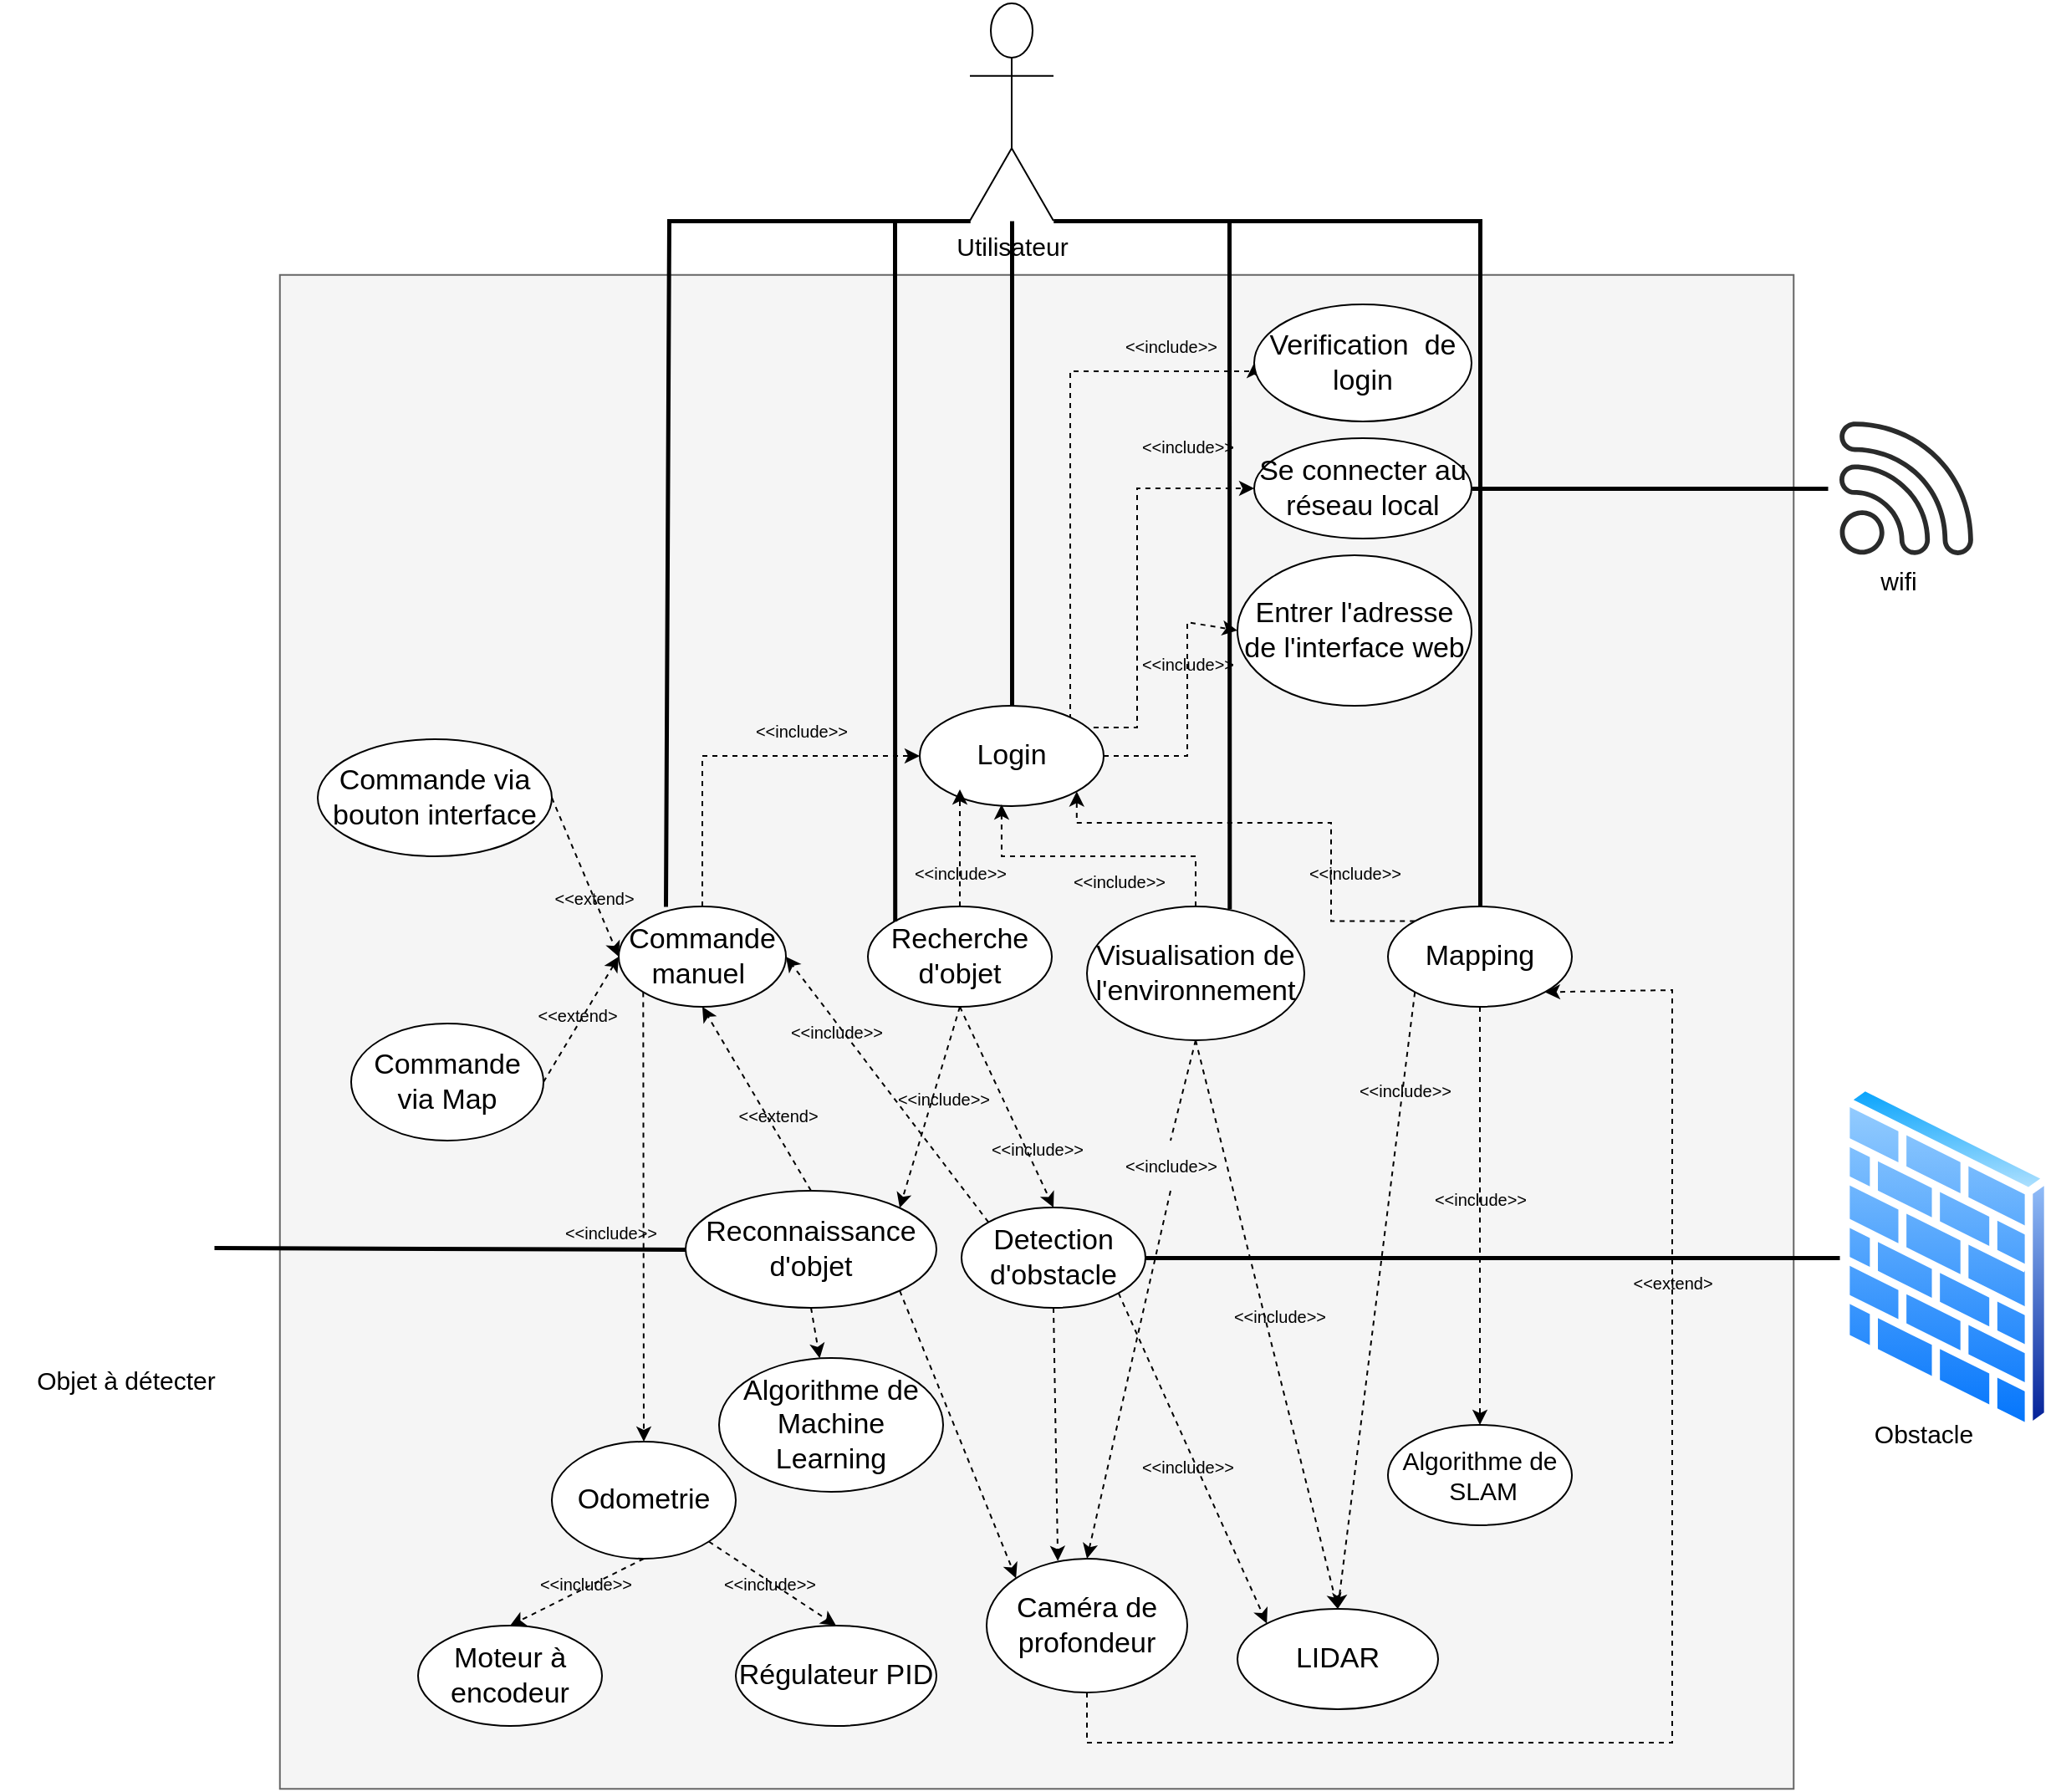 <mxfile version="20.8.18" type="github">
  <diagram name="Page-1" id="Dn73y9k9ntJR02xOjBfo">
    <mxGraphModel dx="3170" dy="2142" grid="1" gridSize="10" guides="1" tooltips="1" connect="1" arrows="1" fold="1" page="1" pageScale="1" pageWidth="827" pageHeight="1169" math="0" shadow="0">
      <root>
        <mxCell id="0" />
        <mxCell id="1" parent="0" />
        <mxCell id="YcY5wflO2p1K-p8oIMmG-3" value="" style="whiteSpace=wrap;html=1;aspect=fixed;fillColor=#f5f5f5;strokeColor=#666666;fontColor=#333333;" vertex="1" parent="1">
          <mxGeometry x="17.38" y="62.38" width="905.25" height="905.25" as="geometry" />
        </mxCell>
        <mxCell id="YcY5wflO2p1K-p8oIMmG-34" style="edgeStyle=orthogonalEdgeStyle;rounded=0;orthogonalLoop=1;jettySize=auto;html=1;exitX=1;exitY=0.5;exitDx=0;exitDy=0;entryX=0;entryY=0.5;entryDx=0;entryDy=0;dashed=1;" edge="1" parent="1" source="YcY5wflO2p1K-p8oIMmG-4" target="YcY5wflO2p1K-p8oIMmG-10">
          <mxGeometry relative="1" as="geometry">
            <Array as="points">
              <mxPoint x="490" y="350" />
              <mxPoint x="490" y="120" />
            </Array>
          </mxGeometry>
        </mxCell>
        <mxCell id="YcY5wflO2p1K-p8oIMmG-101" style="edgeStyle=none;rounded=0;orthogonalLoop=1;jettySize=auto;html=1;exitX=0.945;exitY=0.217;exitDx=0;exitDy=0;entryX=0;entryY=0.5;entryDx=0;entryDy=0;dashed=1;exitPerimeter=0;" edge="1" parent="1" source="YcY5wflO2p1K-p8oIMmG-4" target="YcY5wflO2p1K-p8oIMmG-99">
          <mxGeometry relative="1" as="geometry">
            <Array as="points">
              <mxPoint x="530" y="333" />
              <mxPoint x="530" y="190" />
            </Array>
          </mxGeometry>
        </mxCell>
        <mxCell id="YcY5wflO2p1K-p8oIMmG-102" style="edgeStyle=none;rounded=0;orthogonalLoop=1;jettySize=auto;html=1;exitX=1;exitY=0.5;exitDx=0;exitDy=0;entryX=0;entryY=0.5;entryDx=0;entryDy=0;dashed=1;" edge="1" parent="1" source="YcY5wflO2p1K-p8oIMmG-4" target="YcY5wflO2p1K-p8oIMmG-100">
          <mxGeometry relative="1" as="geometry">
            <Array as="points">
              <mxPoint x="560" y="350" />
              <mxPoint x="560" y="270" />
            </Array>
          </mxGeometry>
        </mxCell>
        <mxCell id="YcY5wflO2p1K-p8oIMmG-4" value="Login" style="ellipse;whiteSpace=wrap;html=1;fontSize=17;" vertex="1" parent="1">
          <mxGeometry x="400" y="320" width="110" height="60" as="geometry" />
        </mxCell>
        <mxCell id="YcY5wflO2p1K-p8oIMmG-30" style="edgeStyle=orthogonalEdgeStyle;rounded=0;orthogonalLoop=1;jettySize=auto;html=1;exitX=0.5;exitY=0;exitDx=0;exitDy=0;entryX=0;entryY=0.5;entryDx=0;entryDy=0;dashed=1;" edge="1" parent="1" source="YcY5wflO2p1K-p8oIMmG-5" target="YcY5wflO2p1K-p8oIMmG-4">
          <mxGeometry relative="1" as="geometry" />
        </mxCell>
        <mxCell id="YcY5wflO2p1K-p8oIMmG-73" style="edgeStyle=none;rounded=0;orthogonalLoop=1;jettySize=auto;html=1;exitX=0;exitY=1;exitDx=0;exitDy=0;entryX=0.5;entryY=0;entryDx=0;entryDy=0;dashed=1;" edge="1" parent="1" source="YcY5wflO2p1K-p8oIMmG-5" target="YcY5wflO2p1K-p8oIMmG-12">
          <mxGeometry relative="1" as="geometry" />
        </mxCell>
        <mxCell id="YcY5wflO2p1K-p8oIMmG-5" value="Commande manuel&amp;nbsp;" style="ellipse;whiteSpace=wrap;html=1;fontSize=17;" vertex="1" parent="1">
          <mxGeometry x="220" y="440" width="100" height="60" as="geometry" />
        </mxCell>
        <mxCell id="YcY5wflO2p1K-p8oIMmG-33" style="edgeStyle=orthogonalEdgeStyle;rounded=0;orthogonalLoop=1;jettySize=auto;html=1;exitX=0;exitY=0;exitDx=0;exitDy=0;entryX=1;entryY=1;entryDx=0;entryDy=0;dashed=1;" edge="1" parent="1" source="YcY5wflO2p1K-p8oIMmG-6" target="YcY5wflO2p1K-p8oIMmG-4">
          <mxGeometry relative="1" as="geometry">
            <Array as="points">
              <mxPoint x="646" y="390" />
              <mxPoint x="494" y="390" />
            </Array>
          </mxGeometry>
        </mxCell>
        <mxCell id="YcY5wflO2p1K-p8oIMmG-77" style="edgeStyle=none;rounded=0;orthogonalLoop=1;jettySize=auto;html=1;exitX=0.5;exitY=1;exitDx=0;exitDy=0;entryX=0.5;entryY=0;entryDx=0;entryDy=0;dashed=1;" edge="1" parent="1" source="YcY5wflO2p1K-p8oIMmG-6" target="YcY5wflO2p1K-p8oIMmG-16">
          <mxGeometry relative="1" as="geometry">
            <Array as="points" />
          </mxGeometry>
        </mxCell>
        <mxCell id="YcY5wflO2p1K-p8oIMmG-95" style="edgeStyle=none;rounded=0;orthogonalLoop=1;jettySize=auto;html=1;exitX=0;exitY=1;exitDx=0;exitDy=0;dashed=1;" edge="1" parent="1" source="YcY5wflO2p1K-p8oIMmG-6">
          <mxGeometry relative="1" as="geometry">
            <mxPoint x="650" y="860" as="targetPoint" />
          </mxGeometry>
        </mxCell>
        <mxCell id="YcY5wflO2p1K-p8oIMmG-6" value="Mapping" style="ellipse;whiteSpace=wrap;html=1;fontSize=17;" vertex="1" parent="1">
          <mxGeometry x="680" y="440" width="110" height="60" as="geometry" />
        </mxCell>
        <mxCell id="YcY5wflO2p1K-p8oIMmG-32" style="edgeStyle=orthogonalEdgeStyle;rounded=0;orthogonalLoop=1;jettySize=auto;html=1;exitX=0.5;exitY=0;exitDx=0;exitDy=0;entryX=0.445;entryY=0.983;entryDx=0;entryDy=0;entryPerimeter=0;dashed=1;" edge="1" parent="1" source="YcY5wflO2p1K-p8oIMmG-8" target="YcY5wflO2p1K-p8oIMmG-4">
          <mxGeometry relative="1" as="geometry" />
        </mxCell>
        <mxCell id="YcY5wflO2p1K-p8oIMmG-93" style="edgeStyle=none;rounded=0;orthogonalLoop=1;jettySize=auto;html=1;exitX=0.5;exitY=1;exitDx=0;exitDy=0;entryX=0.5;entryY=0;entryDx=0;entryDy=0;dashed=1;startArrow=none;" edge="1" parent="1" source="YcY5wflO2p1K-p8oIMmG-125" target="YcY5wflO2p1K-p8oIMmG-18">
          <mxGeometry relative="1" as="geometry" />
        </mxCell>
        <mxCell id="YcY5wflO2p1K-p8oIMmG-94" style="edgeStyle=none;rounded=0;orthogonalLoop=1;jettySize=auto;html=1;exitX=0.5;exitY=1;exitDx=0;exitDy=0;entryX=0.5;entryY=0;entryDx=0;entryDy=0;dashed=1;" edge="1" parent="1" source="YcY5wflO2p1K-p8oIMmG-8" target="YcY5wflO2p1K-p8oIMmG-17">
          <mxGeometry relative="1" as="geometry" />
        </mxCell>
        <mxCell id="YcY5wflO2p1K-p8oIMmG-8" value="Visualisation de l&#39;environnement" style="ellipse;whiteSpace=wrap;html=1;fontSize=17;" vertex="1" parent="1">
          <mxGeometry x="500" y="440" width="130" height="80" as="geometry" />
        </mxCell>
        <mxCell id="YcY5wflO2p1K-p8oIMmG-31" style="edgeStyle=orthogonalEdgeStyle;rounded=0;orthogonalLoop=1;jettySize=auto;html=1;exitX=0.5;exitY=0;exitDx=0;exitDy=0;dashed=1;" edge="1" parent="1" source="YcY5wflO2p1K-p8oIMmG-9">
          <mxGeometry relative="1" as="geometry">
            <mxPoint x="424" y="370" as="targetPoint" />
          </mxGeometry>
        </mxCell>
        <mxCell id="YcY5wflO2p1K-p8oIMmG-72" style="edgeStyle=none;rounded=0;orthogonalLoop=1;jettySize=auto;html=1;exitX=0.5;exitY=1;exitDx=0;exitDy=0;entryX=0.5;entryY=0;entryDx=0;entryDy=0;dashed=1;" edge="1" parent="1" source="YcY5wflO2p1K-p8oIMmG-9" target="YcY5wflO2p1K-p8oIMmG-14">
          <mxGeometry relative="1" as="geometry" />
        </mxCell>
        <mxCell id="YcY5wflO2p1K-p8oIMmG-74" style="edgeStyle=none;rounded=0;orthogonalLoop=1;jettySize=auto;html=1;exitX=0.5;exitY=1;exitDx=0;exitDy=0;entryX=1;entryY=0;entryDx=0;entryDy=0;dashed=1;" edge="1" parent="1" source="YcY5wflO2p1K-p8oIMmG-9" target="YcY5wflO2p1K-p8oIMmG-11">
          <mxGeometry relative="1" as="geometry" />
        </mxCell>
        <mxCell id="YcY5wflO2p1K-p8oIMmG-9" value="Recherche d&#39;objet" style="ellipse;whiteSpace=wrap;html=1;fontSize=17;" vertex="1" parent="1">
          <mxGeometry x="369" y="440" width="110" height="60" as="geometry" />
        </mxCell>
        <mxCell id="YcY5wflO2p1K-p8oIMmG-10" value="&lt;font style=&quot;font-size: 17px;&quot;&gt;Verification &amp;nbsp;de login&lt;/font&gt;" style="ellipse;whiteSpace=wrap;html=1;fontSize=17;" vertex="1" parent="1">
          <mxGeometry x="600" y="80" width="130" height="70" as="geometry" />
        </mxCell>
        <mxCell id="YcY5wflO2p1K-p8oIMmG-71" style="edgeStyle=none;rounded=0;orthogonalLoop=1;jettySize=auto;html=1;exitX=0.5;exitY=0;exitDx=0;exitDy=0;entryX=0.5;entryY=1;entryDx=0;entryDy=0;dashed=1;" edge="1" parent="1" source="YcY5wflO2p1K-p8oIMmG-11" target="YcY5wflO2p1K-p8oIMmG-5">
          <mxGeometry relative="1" as="geometry" />
        </mxCell>
        <mxCell id="YcY5wflO2p1K-p8oIMmG-79" style="edgeStyle=none;rounded=0;orthogonalLoop=1;jettySize=auto;html=1;exitX=0.5;exitY=1;exitDx=0;exitDy=0;dashed=1;" edge="1" parent="1" source="YcY5wflO2p1K-p8oIMmG-11" target="YcY5wflO2p1K-p8oIMmG-15">
          <mxGeometry relative="1" as="geometry" />
        </mxCell>
        <mxCell id="YcY5wflO2p1K-p8oIMmG-90" style="edgeStyle=none;rounded=0;orthogonalLoop=1;jettySize=auto;html=1;exitX=1;exitY=1;exitDx=0;exitDy=0;entryX=0;entryY=0;entryDx=0;entryDy=0;dashed=1;" edge="1" parent="1" source="YcY5wflO2p1K-p8oIMmG-11" target="YcY5wflO2p1K-p8oIMmG-18">
          <mxGeometry relative="1" as="geometry" />
        </mxCell>
        <mxCell id="YcY5wflO2p1K-p8oIMmG-11" value="Reconnaissance d&#39;objet" style="ellipse;whiteSpace=wrap;html=1;fontSize=17;" vertex="1" parent="1">
          <mxGeometry x="260" y="610" width="150" height="70" as="geometry" />
        </mxCell>
        <mxCell id="YcY5wflO2p1K-p8oIMmG-82" style="edgeStyle=none;rounded=0;orthogonalLoop=1;jettySize=auto;html=1;exitX=0.5;exitY=1;exitDx=0;exitDy=0;entryX=0.5;entryY=0;entryDx=0;entryDy=0;dashed=1;" edge="1" parent="1" source="YcY5wflO2p1K-p8oIMmG-12" target="YcY5wflO2p1K-p8oIMmG-19">
          <mxGeometry relative="1" as="geometry" />
        </mxCell>
        <mxCell id="YcY5wflO2p1K-p8oIMmG-84" style="edgeStyle=none;rounded=0;orthogonalLoop=1;jettySize=auto;html=1;exitX=1;exitY=1;exitDx=0;exitDy=0;entryX=0.5;entryY=0;entryDx=0;entryDy=0;dashed=1;" edge="1" parent="1" source="YcY5wflO2p1K-p8oIMmG-12" target="YcY5wflO2p1K-p8oIMmG-83">
          <mxGeometry relative="1" as="geometry" />
        </mxCell>
        <mxCell id="YcY5wflO2p1K-p8oIMmG-12" value="Odometrie" style="ellipse;whiteSpace=wrap;html=1;fontSize=17;" vertex="1" parent="1">
          <mxGeometry x="180" y="760" width="110" height="70" as="geometry" />
        </mxCell>
        <mxCell id="YcY5wflO2p1K-p8oIMmG-89" style="edgeStyle=none;rounded=0;orthogonalLoop=1;jettySize=auto;html=1;exitX=0.5;exitY=1;exitDx=0;exitDy=0;entryX=0.355;entryY=0.017;entryDx=0;entryDy=0;dashed=1;entryPerimeter=0;" edge="1" parent="1" source="YcY5wflO2p1K-p8oIMmG-14" target="YcY5wflO2p1K-p8oIMmG-18">
          <mxGeometry relative="1" as="geometry" />
        </mxCell>
        <mxCell id="YcY5wflO2p1K-p8oIMmG-128" style="edgeStyle=none;rounded=0;orthogonalLoop=1;jettySize=auto;html=1;exitX=1;exitY=1;exitDx=0;exitDy=0;entryX=0;entryY=0;entryDx=0;entryDy=0;dashed=1;fontSize=10;" edge="1" parent="1" source="YcY5wflO2p1K-p8oIMmG-14" target="YcY5wflO2p1K-p8oIMmG-17">
          <mxGeometry relative="1" as="geometry" />
        </mxCell>
        <mxCell id="YcY5wflO2p1K-p8oIMmG-147" style="edgeStyle=none;rounded=0;orthogonalLoop=1;jettySize=auto;html=1;exitX=0;exitY=0;exitDx=0;exitDy=0;entryX=1;entryY=0.5;entryDx=0;entryDy=0;dashed=1;fontSize=15;" edge="1" parent="1" source="YcY5wflO2p1K-p8oIMmG-14" target="YcY5wflO2p1K-p8oIMmG-5">
          <mxGeometry relative="1" as="geometry" />
        </mxCell>
        <mxCell id="YcY5wflO2p1K-p8oIMmG-14" value="Detection d&#39;obstacle" style="ellipse;whiteSpace=wrap;html=1;fontSize=17;" vertex="1" parent="1">
          <mxGeometry x="425" y="620" width="110" height="60" as="geometry" />
        </mxCell>
        <mxCell id="YcY5wflO2p1K-p8oIMmG-15" value="Algorithme de Machine Learning" style="ellipse;whiteSpace=wrap;html=1;fontSize=17;" vertex="1" parent="1">
          <mxGeometry x="280" y="710" width="134" height="80" as="geometry" />
        </mxCell>
        <mxCell id="YcY5wflO2p1K-p8oIMmG-16" value="Algorithme de &amp;nbsp;SLAM" style="ellipse;whiteSpace=wrap;html=1;fontSize=15;" vertex="1" parent="1">
          <mxGeometry x="680" y="750" width="110" height="60" as="geometry" />
        </mxCell>
        <mxCell id="YcY5wflO2p1K-p8oIMmG-17" value="LIDAR" style="ellipse;whiteSpace=wrap;html=1;fontSize=17;" vertex="1" parent="1">
          <mxGeometry x="590" y="860" width="120" height="60" as="geometry" />
        </mxCell>
        <mxCell id="YcY5wflO2p1K-p8oIMmG-96" style="edgeStyle=none;rounded=0;orthogonalLoop=1;jettySize=auto;html=1;exitX=0.5;exitY=1;exitDx=0;exitDy=0;entryX=1;entryY=1;entryDx=0;entryDy=0;dashed=1;" edge="1" parent="1" source="YcY5wflO2p1K-p8oIMmG-18" target="YcY5wflO2p1K-p8oIMmG-6">
          <mxGeometry relative="1" as="geometry">
            <Array as="points">
              <mxPoint x="500" y="940" />
              <mxPoint x="850" y="940" />
              <mxPoint x="850" y="490" />
            </Array>
          </mxGeometry>
        </mxCell>
        <mxCell id="YcY5wflO2p1K-p8oIMmG-18" value="Caméra de profondeur" style="ellipse;whiteSpace=wrap;html=1;fontSize=17;" vertex="1" parent="1">
          <mxGeometry x="440" y="830" width="120" height="80" as="geometry" />
        </mxCell>
        <mxCell id="YcY5wflO2p1K-p8oIMmG-19" value="Moteur à encodeur" style="ellipse;whiteSpace=wrap;html=1;fontSize=17;" vertex="1" parent="1">
          <mxGeometry x="100" y="870" width="110" height="60" as="geometry" />
        </mxCell>
        <mxCell id="YcY5wflO2p1K-p8oIMmG-38" value="" style="endArrow=none;html=1;rounded=0;exitX=0.5;exitY=0;exitDx=0;exitDy=0;strokeWidth=2.5;startArrow=none;" edge="1" parent="1" source="YcY5wflO2p1K-p8oIMmG-2">
          <mxGeometry width="50" height="50" relative="1" as="geometry">
            <mxPoint x="400" y="410" as="sourcePoint" />
            <mxPoint x="460" y="-80" as="targetPoint" />
          </mxGeometry>
        </mxCell>
        <mxCell id="YcY5wflO2p1K-p8oIMmG-40" value="" style="endArrow=none;html=1;rounded=0;entryX=0;entryY=1;entryDx=0;entryDy=0;entryPerimeter=0;exitX=0.28;exitY=0;exitDx=0;exitDy=0;exitPerimeter=0;strokeWidth=2.5;" edge="1" parent="1" source="YcY5wflO2p1K-p8oIMmG-5" target="YcY5wflO2p1K-p8oIMmG-2">
          <mxGeometry width="50" height="50" relative="1" as="geometry">
            <mxPoint x="400" y="410" as="sourcePoint" />
            <mxPoint x="450" y="360" as="targetPoint" />
            <Array as="points">
              <mxPoint x="250" y="30" />
            </Array>
          </mxGeometry>
        </mxCell>
        <mxCell id="YcY5wflO2p1K-p8oIMmG-57" value="" style="endArrow=none;html=1;rounded=0;entryX=1;entryY=1;entryDx=0;entryDy=0;entryPerimeter=0;exitX=0.5;exitY=0;exitDx=0;exitDy=0;strokeWidth=2.5;" edge="1" parent="1" source="YcY5wflO2p1K-p8oIMmG-6" target="YcY5wflO2p1K-p8oIMmG-2">
          <mxGeometry width="50" height="50" relative="1" as="geometry">
            <mxPoint x="400" y="410" as="sourcePoint" />
            <mxPoint x="450" y="360" as="targetPoint" />
            <Array as="points">
              <mxPoint x="735" y="30" />
            </Array>
          </mxGeometry>
        </mxCell>
        <mxCell id="YcY5wflO2p1K-p8oIMmG-58" value="" style="endArrow=none;html=1;rounded=0;exitX=0;exitY=0;exitDx=0;exitDy=0;entryX=0;entryY=1;entryDx=0;entryDy=0;entryPerimeter=0;strokeWidth=2.5;" edge="1" parent="1" source="YcY5wflO2p1K-p8oIMmG-9" target="YcY5wflO2p1K-p8oIMmG-2">
          <mxGeometry width="50" height="50" relative="1" as="geometry">
            <mxPoint x="400" y="410" as="sourcePoint" />
            <mxPoint x="450" y="360" as="targetPoint" />
            <Array as="points">
              <mxPoint x="385" y="260" />
              <mxPoint x="385" y="30" />
            </Array>
          </mxGeometry>
        </mxCell>
        <mxCell id="YcY5wflO2p1K-p8oIMmG-59" value="" style="endArrow=none;html=1;rounded=0;entryX=1;entryY=1;entryDx=0;entryDy=0;entryPerimeter=0;exitX=0.655;exitY=0.017;exitDx=0;exitDy=0;exitPerimeter=0;strokeWidth=2.5;" edge="1" parent="1" source="YcY5wflO2p1K-p8oIMmG-8" target="YcY5wflO2p1K-p8oIMmG-2">
          <mxGeometry width="50" height="50" relative="1" as="geometry">
            <mxPoint x="400" y="410" as="sourcePoint" />
            <mxPoint x="450" y="360" as="targetPoint" />
            <Array as="points">
              <mxPoint x="585" y="30" />
            </Array>
          </mxGeometry>
        </mxCell>
        <mxCell id="YcY5wflO2p1K-p8oIMmG-69" style="edgeStyle=none;rounded=0;orthogonalLoop=1;jettySize=auto;html=1;exitX=1;exitY=0.5;exitDx=0;exitDy=0;entryX=0;entryY=0.5;entryDx=0;entryDy=0;dashed=1;" edge="1" parent="1" source="YcY5wflO2p1K-p8oIMmG-64" target="YcY5wflO2p1K-p8oIMmG-5">
          <mxGeometry relative="1" as="geometry" />
        </mxCell>
        <mxCell id="YcY5wflO2p1K-p8oIMmG-64" value="Commande via bouton interface" style="ellipse;whiteSpace=wrap;html=1;fontSize=17;" vertex="1" parent="1">
          <mxGeometry x="40" y="340" width="140" height="70" as="geometry" />
        </mxCell>
        <mxCell id="YcY5wflO2p1K-p8oIMmG-70" style="edgeStyle=none;rounded=0;orthogonalLoop=1;jettySize=auto;html=1;exitX=1;exitY=0.5;exitDx=0;exitDy=0;dashed=1;" edge="1" parent="1" source="YcY5wflO2p1K-p8oIMmG-65">
          <mxGeometry relative="1" as="geometry">
            <mxPoint x="220" y="470" as="targetPoint" />
          </mxGeometry>
        </mxCell>
        <mxCell id="YcY5wflO2p1K-p8oIMmG-65" value="Commande via Map" style="ellipse;whiteSpace=wrap;html=1;fontSize=17;" vertex="1" parent="1">
          <mxGeometry x="60" y="510" width="115" height="70" as="geometry" />
        </mxCell>
        <mxCell id="YcY5wflO2p1K-p8oIMmG-83" value="Régulateur PID" style="ellipse;whiteSpace=wrap;html=1;fontSize=17;" vertex="1" parent="1">
          <mxGeometry x="290" y="870" width="120" height="60" as="geometry" />
        </mxCell>
        <mxCell id="YcY5wflO2p1K-p8oIMmG-99" value="&lt;font style=&quot;font-size: 17px;&quot;&gt;Se connecter au réseau local&lt;/font&gt;" style="ellipse;whiteSpace=wrap;html=1;fontSize=17;" vertex="1" parent="1">
          <mxGeometry x="600" y="160" width="130" height="60" as="geometry" />
        </mxCell>
        <mxCell id="YcY5wflO2p1K-p8oIMmG-100" value="Entrer l&#39;adresse de l&#39;interface web" style="ellipse;whiteSpace=wrap;html=1;fontSize=17;" vertex="1" parent="1">
          <mxGeometry x="590" y="230" width="140" height="90" as="geometry" />
        </mxCell>
        <mxCell id="YcY5wflO2p1K-p8oIMmG-103" value="&lt;font style=&quot;font-size: 10px;&quot;&gt;&amp;lt;&amp;lt;include&amp;gt;&amp;gt;&lt;/font&gt;" style="text;html=1;align=center;verticalAlign=middle;resizable=0;points=[];autosize=1;strokeColor=none;fillColor=none;" vertex="1" parent="1">
          <mxGeometry x="510" y="90" width="80" height="30" as="geometry" />
        </mxCell>
        <mxCell id="YcY5wflO2p1K-p8oIMmG-104" value="&lt;font style=&quot;font-size: 10px;&quot;&gt;&amp;lt;&amp;lt;include&amp;gt;&amp;gt;&lt;/font&gt;" style="text;html=1;align=center;verticalAlign=middle;resizable=0;points=[];autosize=1;strokeColor=none;fillColor=none;" vertex="1" parent="1">
          <mxGeometry x="520" y="150" width="80" height="30" as="geometry" />
        </mxCell>
        <mxCell id="YcY5wflO2p1K-p8oIMmG-105" value="&lt;font style=&quot;font-size: 10px;&quot;&gt;&amp;lt;&amp;lt;include&amp;gt;&amp;gt;&lt;/font&gt;" style="text;html=1;align=center;verticalAlign=middle;resizable=0;points=[];autosize=1;strokeColor=none;fillColor=none;" vertex="1" parent="1">
          <mxGeometry x="520" y="280" width="80" height="30" as="geometry" />
        </mxCell>
        <mxCell id="YcY5wflO2p1K-p8oIMmG-107" value="&lt;font style=&quot;font-size: 10px;&quot;&gt;&amp;lt;&amp;lt;include&amp;gt;&amp;gt;&lt;/font&gt;" style="text;html=1;align=center;verticalAlign=middle;resizable=0;points=[];autosize=1;strokeColor=none;fillColor=none;" vertex="1" parent="1">
          <mxGeometry x="289" y="320" width="80" height="30" as="geometry" />
        </mxCell>
        <mxCell id="YcY5wflO2p1K-p8oIMmG-108" value="&lt;font style=&quot;font-size: 10px;&quot;&gt;&amp;lt;&amp;lt;include&amp;gt;&amp;gt;&lt;/font&gt;" style="text;html=1;align=center;verticalAlign=middle;resizable=0;points=[];autosize=1;strokeColor=none;fillColor=none;" vertex="1" parent="1">
          <mxGeometry x="384" y="405" width="80" height="30" as="geometry" />
        </mxCell>
        <mxCell id="YcY5wflO2p1K-p8oIMmG-109" value="&lt;font style=&quot;font-size: 10px;&quot;&gt;&amp;lt;&amp;lt;include&amp;gt;&amp;gt;&lt;/font&gt;" style="text;html=1;align=center;verticalAlign=middle;resizable=0;points=[];autosize=1;strokeColor=none;fillColor=none;" vertex="1" parent="1">
          <mxGeometry x="479" y="410" width="80" height="30" as="geometry" />
        </mxCell>
        <mxCell id="YcY5wflO2p1K-p8oIMmG-110" value="&lt;font style=&quot;font-size: 10px;&quot;&gt;&amp;lt;&amp;lt;include&amp;gt;&amp;gt;&lt;/font&gt;" style="text;html=1;align=center;verticalAlign=middle;resizable=0;points=[];autosize=1;strokeColor=none;fillColor=none;" vertex="1" parent="1">
          <mxGeometry x="374" y="540" width="80" height="30" as="geometry" />
        </mxCell>
        <mxCell id="YcY5wflO2p1K-p8oIMmG-112" value="&lt;font style=&quot;font-size: 10px;&quot;&gt;&amp;lt;&amp;lt;extend&amp;gt;&lt;/font&gt;" style="text;html=1;align=center;verticalAlign=middle;resizable=0;points=[];autosize=1;strokeColor=none;fillColor=none;" vertex="1" parent="1">
          <mxGeometry x="815" y="650" width="70" height="30" as="geometry" />
        </mxCell>
        <mxCell id="YcY5wflO2p1K-p8oIMmG-113" value="&lt;font style=&quot;font-size: 10px;&quot;&gt;&amp;lt;&amp;lt;extend&amp;gt;&lt;/font&gt;" style="text;html=1;align=center;verticalAlign=middle;resizable=0;points=[];autosize=1;strokeColor=none;fillColor=none;" vertex="1" parent="1">
          <mxGeometry x="170" y="420" width="70" height="30" as="geometry" />
        </mxCell>
        <mxCell id="YcY5wflO2p1K-p8oIMmG-114" value="&lt;font style=&quot;font-size: 10px;&quot;&gt;&amp;lt;&amp;lt;extend&amp;gt;&lt;/font&gt;" style="text;html=1;align=center;verticalAlign=middle;resizable=0;points=[];autosize=1;strokeColor=none;fillColor=none;" vertex="1" parent="1">
          <mxGeometry x="160" y="490" width="70" height="30" as="geometry" />
        </mxCell>
        <mxCell id="YcY5wflO2p1K-p8oIMmG-116" value="&lt;font style=&quot;font-size: 10px;&quot;&gt;&amp;lt;&amp;lt;extend&amp;gt;&lt;/font&gt;" style="text;html=1;align=center;verticalAlign=middle;resizable=0;points=[];autosize=1;strokeColor=none;fillColor=none;" vertex="1" parent="1">
          <mxGeometry x="280" y="550" width="70" height="30" as="geometry" />
        </mxCell>
        <mxCell id="YcY5wflO2p1K-p8oIMmG-117" value="&lt;font style=&quot;font-size: 10px;&quot;&gt;&amp;lt;&amp;lt;include&amp;gt;&amp;gt;&lt;/font&gt;" style="text;html=1;align=center;verticalAlign=middle;resizable=0;points=[];autosize=1;strokeColor=none;fillColor=none;" vertex="1" parent="1">
          <mxGeometry x="430" y="570" width="80" height="30" as="geometry" />
        </mxCell>
        <mxCell id="YcY5wflO2p1K-p8oIMmG-118" value="&lt;font style=&quot;font-size: 10px;&quot;&gt;&amp;lt;&amp;lt;include&amp;gt;&amp;gt;&lt;/font&gt;" style="text;html=1;align=center;verticalAlign=middle;resizable=0;points=[];autosize=1;strokeColor=none;fillColor=none;" vertex="1" parent="1">
          <mxGeometry x="620" y="405" width="80" height="30" as="geometry" />
        </mxCell>
        <mxCell id="YcY5wflO2p1K-p8oIMmG-121" value="&lt;font style=&quot;font-size: 10px;&quot;&gt;&amp;lt;&amp;lt;include&amp;gt;&amp;gt;&lt;/font&gt;" style="text;html=1;align=center;verticalAlign=middle;resizable=0;points=[];autosize=1;strokeColor=none;fillColor=none;" vertex="1" parent="1">
          <mxGeometry x="575" y="670" width="80" height="30" as="geometry" />
        </mxCell>
        <mxCell id="YcY5wflO2p1K-p8oIMmG-126" value="" style="edgeStyle=none;rounded=0;orthogonalLoop=1;jettySize=auto;html=1;exitX=0.5;exitY=1;exitDx=0;exitDy=0;entryX=0.5;entryY=0;entryDx=0;entryDy=0;dashed=1;endArrow=none;" edge="1" parent="1" source="YcY5wflO2p1K-p8oIMmG-8" target="YcY5wflO2p1K-p8oIMmG-125">
          <mxGeometry relative="1" as="geometry">
            <mxPoint x="575" y="500" as="sourcePoint" />
            <mxPoint x="505" y="850" as="targetPoint" />
          </mxGeometry>
        </mxCell>
        <mxCell id="YcY5wflO2p1K-p8oIMmG-125" value="&lt;font style=&quot;font-size: 10px;&quot;&gt;&amp;lt;&amp;lt;include&amp;gt;&amp;gt;&lt;/font&gt;" style="text;html=1;align=center;verticalAlign=middle;resizable=0;points=[];autosize=1;strokeColor=none;fillColor=none;" vertex="1" parent="1">
          <mxGeometry x="510" y="580" width="80" height="30" as="geometry" />
        </mxCell>
        <mxCell id="YcY5wflO2p1K-p8oIMmG-127" value="&lt;font style=&quot;font-size: 10px;&quot;&gt;&amp;lt;&amp;lt;include&amp;gt;&amp;gt;&lt;/font&gt;" style="text;html=1;align=center;verticalAlign=middle;resizable=0;points=[];autosize=1;strokeColor=none;fillColor=none;" vertex="1" parent="1">
          <mxGeometry x="695" y="600" width="80" height="30" as="geometry" />
        </mxCell>
        <mxCell id="YcY5wflO2p1K-p8oIMmG-129" value="&lt;font style=&quot;font-size: 10px;&quot;&gt;&amp;lt;&amp;lt;include&amp;gt;&amp;gt;&lt;/font&gt;" style="text;html=1;align=center;verticalAlign=middle;resizable=0;points=[];autosize=1;strokeColor=none;fillColor=none;" vertex="1" parent="1">
          <mxGeometry x="520" y="760" width="80" height="30" as="geometry" />
        </mxCell>
        <mxCell id="YcY5wflO2p1K-p8oIMmG-131" value="&lt;font style=&quot;font-size: 10px;&quot;&gt;&amp;lt;&amp;lt;include&amp;gt;&amp;gt;&lt;/font&gt;" style="text;html=1;align=center;verticalAlign=middle;resizable=0;points=[];autosize=1;strokeColor=none;fillColor=none;" vertex="1" parent="1">
          <mxGeometry x="175" y="620" width="80" height="30" as="geometry" />
        </mxCell>
        <mxCell id="YcY5wflO2p1K-p8oIMmG-132" value="&lt;font style=&quot;font-size: 10px;&quot;&gt;&amp;lt;&amp;lt;include&amp;gt;&amp;gt;&lt;/font&gt;" style="text;html=1;align=center;verticalAlign=middle;resizable=0;points=[];autosize=1;strokeColor=none;fillColor=none;" vertex="1" parent="1">
          <mxGeometry x="160" y="830" width="80" height="30" as="geometry" />
        </mxCell>
        <mxCell id="YcY5wflO2p1K-p8oIMmG-133" value="&lt;font style=&quot;font-size: 10px;&quot;&gt;&amp;lt;&amp;lt;include&amp;gt;&amp;gt;&lt;/font&gt;" style="text;html=1;align=center;verticalAlign=middle;resizable=0;points=[];autosize=1;strokeColor=none;fillColor=none;" vertex="1" parent="1">
          <mxGeometry x="270" y="830" width="80" height="30" as="geometry" />
        </mxCell>
        <mxCell id="YcY5wflO2p1K-p8oIMmG-134" value="&lt;font style=&quot;font-size: 10px;&quot;&gt;&amp;lt;&amp;lt;include&amp;gt;&amp;gt;&lt;/font&gt;" style="text;html=1;align=center;verticalAlign=middle;resizable=0;points=[];autosize=1;strokeColor=none;fillColor=none;" vertex="1" parent="1">
          <mxGeometry x="650" y="535" width="80" height="30" as="geometry" />
        </mxCell>
        <mxCell id="YcY5wflO2p1K-p8oIMmG-141" value="" style="shape=image;html=1;verticalAlign=top;verticalLabelPosition=bottom;labelBackgroundColor=#ffffff;imageAspect=0;aspect=fixed;image=https://cdn1.iconfinder.com/data/icons/birthday-58/32/Icon-11-128.png;fontSize=15;fillColor=#2A2B2B;" vertex="1" parent="1">
          <mxGeometry x="-150" y="580" width="128" height="128" as="geometry" />
        </mxCell>
        <mxCell id="YcY5wflO2p1K-p8oIMmG-142" value="Objet à détecter" style="text;html=1;align=center;verticalAlign=middle;resizable=0;points=[];autosize=1;strokeColor=none;fillColor=none;fontSize=15;" vertex="1" parent="1">
          <mxGeometry x="-140" y="708" width="130" height="30" as="geometry" />
        </mxCell>
        <mxCell id="YcY5wflO2p1K-p8oIMmG-144" value="" style="endArrow=none;html=1;rounded=0;fontSize=15;entryX=0;entryY=0.5;entryDx=0;entryDy=0;strokeWidth=2.5;exitX=1;exitY=0.5;exitDx=0;exitDy=0;" edge="1" parent="1" source="YcY5wflO2p1K-p8oIMmG-141" target="YcY5wflO2p1K-p8oIMmG-11">
          <mxGeometry width="50" height="50" relative="1" as="geometry">
            <mxPoint x="-70" y="640" as="sourcePoint" />
            <mxPoint x="360" y="780" as="targetPoint" />
          </mxGeometry>
        </mxCell>
        <mxCell id="YcY5wflO2p1K-p8oIMmG-148" value="&lt;font style=&quot;font-size: 10px;&quot;&gt;&amp;lt;&amp;lt;include&amp;gt;&amp;gt;&lt;/font&gt;" style="text;html=1;align=center;verticalAlign=middle;resizable=0;points=[];autosize=1;strokeColor=none;fillColor=none;" vertex="1" parent="1">
          <mxGeometry x="310" y="500" width="80" height="30" as="geometry" />
        </mxCell>
        <mxCell id="YcY5wflO2p1K-p8oIMmG-150" value="" style="aspect=fixed;perimeter=ellipsePerimeter;html=1;align=center;shadow=0;dashed=0;spacingTop=3;image;image=img/lib/active_directory/firewall.svg;fontSize=15;fillColor=#2A2B2B;" vertex="1" parent="1">
          <mxGeometry x="950" y="545" width="128.1" height="210" as="geometry" />
        </mxCell>
        <mxCell id="YcY5wflO2p1K-p8oIMmG-152" value="&lt;font style=&quot;font-size: 15px;&quot;&gt;Obstacle&lt;/font&gt;" style="text;html=1;align=center;verticalAlign=middle;resizable=0;points=[];autosize=1;strokeColor=none;fillColor=none;fontSize=15;" vertex="1" parent="1">
          <mxGeometry x="960" y="740" width="80" height="30" as="geometry" />
        </mxCell>
        <mxCell id="YcY5wflO2p1K-p8oIMmG-153" value="wifi" style="text;html=1;align=center;verticalAlign=middle;resizable=0;points=[];autosize=1;strokeColor=none;fillColor=none;fontSize=15;" vertex="1" parent="1">
          <mxGeometry x="960" y="230" width="50" height="30" as="geometry" />
        </mxCell>
        <mxCell id="YcY5wflO2p1K-p8oIMmG-154" value="" style="endArrow=none;html=1;rounded=0;fontSize=15;entryX=0;entryY=0.5;entryDx=0;entryDy=0;exitX=1;exitY=0.5;exitDx=0;exitDy=0;strokeWidth=2.5;" edge="1" parent="1" source="YcY5wflO2p1K-p8oIMmG-14" target="YcY5wflO2p1K-p8oIMmG-150">
          <mxGeometry width="50" height="50" relative="1" as="geometry">
            <mxPoint x="770" y="530" as="sourcePoint" />
            <mxPoint x="820" y="480" as="targetPoint" />
          </mxGeometry>
        </mxCell>
        <mxCell id="YcY5wflO2p1K-p8oIMmG-155" value="" style="endArrow=none;html=1;rounded=0;exitX=0.5;exitY=0;exitDx=0;exitDy=0;strokeWidth=2.5;" edge="1" parent="1" source="YcY5wflO2p1K-p8oIMmG-4" target="YcY5wflO2p1K-p8oIMmG-2">
          <mxGeometry width="50" height="50" relative="1" as="geometry">
            <mxPoint x="455" y="320" as="sourcePoint" />
            <mxPoint x="460" y="-80" as="targetPoint" />
          </mxGeometry>
        </mxCell>
        <mxCell id="YcY5wflO2p1K-p8oIMmG-2" value="&lt;font style=&quot;font-size: 15px;&quot;&gt;Utilisateur&lt;/font&gt;" style="shape=umlActor;verticalLabelPosition=bottom;verticalAlign=top;html=1;" vertex="1" parent="1">
          <mxGeometry x="430" y="-100" width="50" height="130" as="geometry" />
        </mxCell>
        <mxCell id="YcY5wflO2p1K-p8oIMmG-156" value="" style="endArrow=none;html=1;rounded=0;fontSize=15;exitX=1;exitY=0.5;exitDx=0;exitDy=0;strokeWidth=2.5;" edge="1" parent="1" source="YcY5wflO2p1K-p8oIMmG-99" target="YcY5wflO2p1K-p8oIMmG-138">
          <mxGeometry width="50" height="50" relative="1" as="geometry">
            <mxPoint x="730" y="190" as="sourcePoint" />
            <mxPoint x="1120" y="190" as="targetPoint" />
          </mxGeometry>
        </mxCell>
        <mxCell id="YcY5wflO2p1K-p8oIMmG-138" value="" style="sketch=0;pointerEvents=1;shadow=0;html=1;strokeColor=none;fillColor=#2A2B2B;aspect=fixed;labelPosition=center;verticalLabelPosition=bottom;verticalAlign=top;align=center;outlineConnect=0;shape=mxgraph.vvd.wi_fi;fontSize=10;perimeterSpacing=7;" vertex="1" parent="1">
          <mxGeometry x="950" y="150" width="80" height="80" as="geometry" />
        </mxCell>
      </root>
    </mxGraphModel>
  </diagram>
</mxfile>
